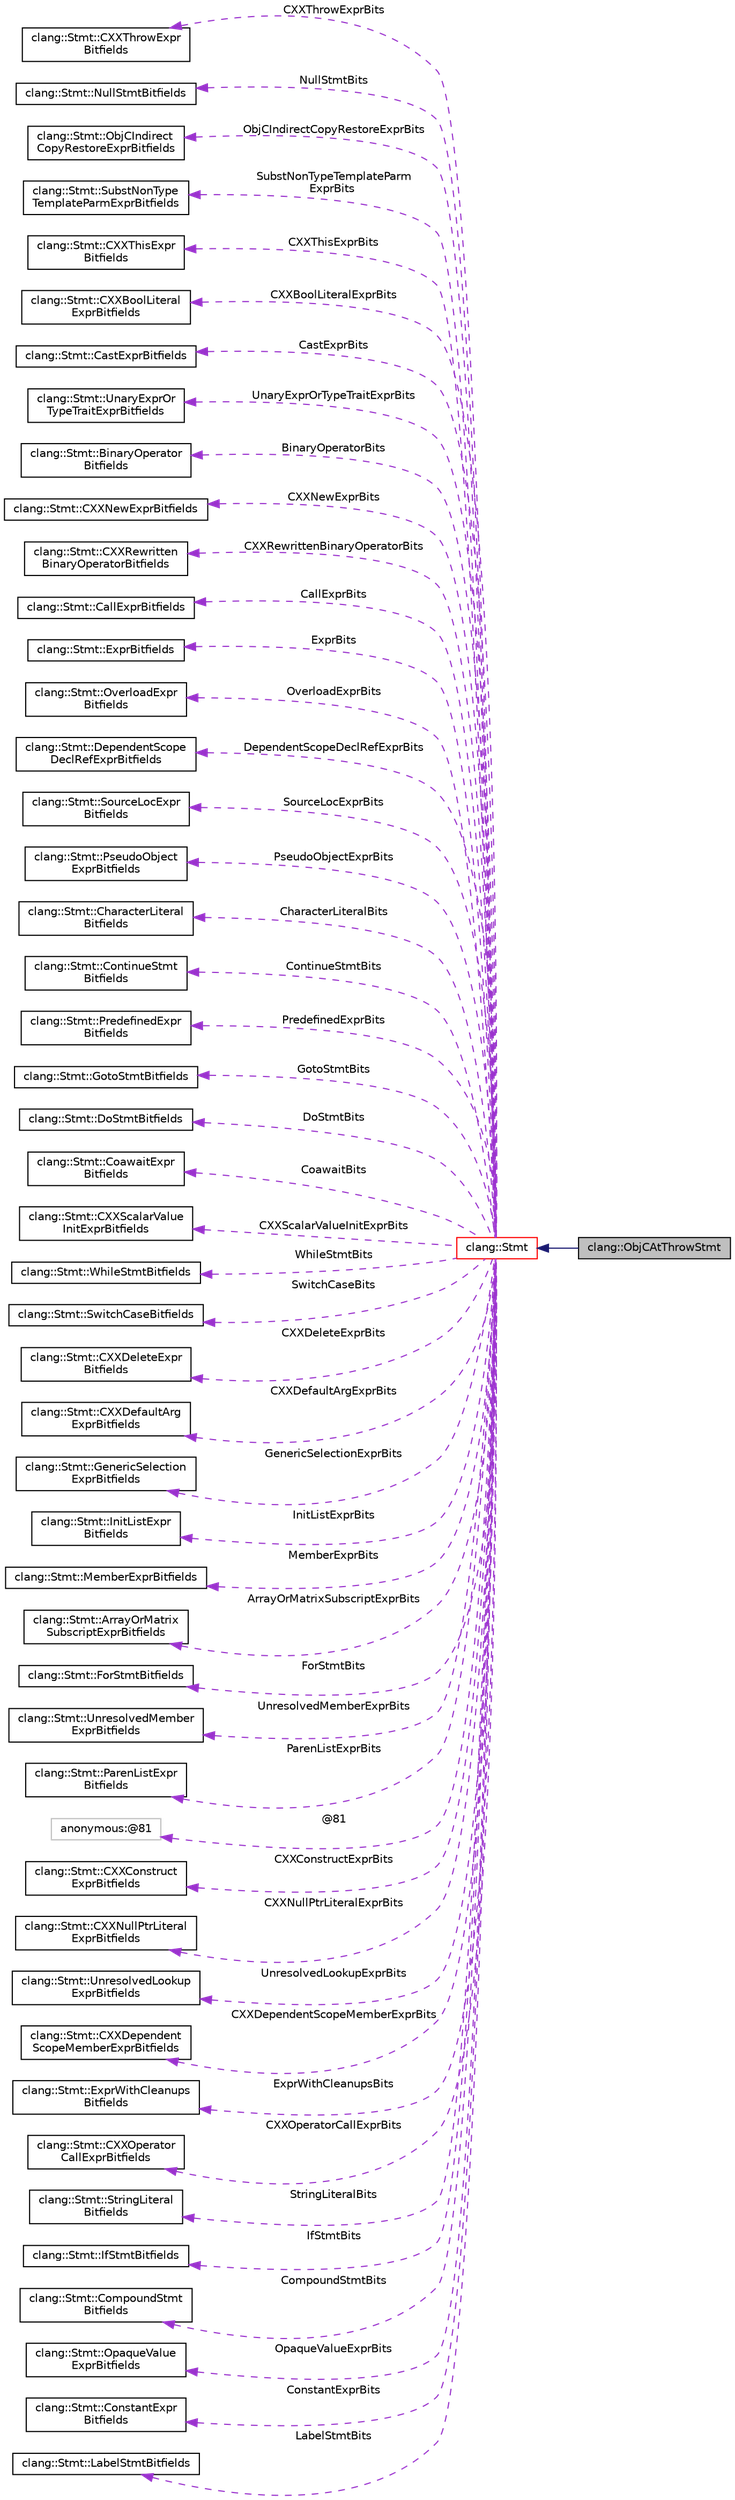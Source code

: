 digraph "clang::ObjCAtThrowStmt"
{
 // LATEX_PDF_SIZE
  bgcolor="transparent";
  edge [fontname="Helvetica",fontsize="10",labelfontname="Helvetica",labelfontsize="10"];
  node [fontname="Helvetica",fontsize="10",shape=record];
  rankdir="LR";
  Node1 [label="clang::ObjCAtThrowStmt",height=0.2,width=0.4,color="black", fillcolor="grey75", style="filled", fontcolor="black",tooltip="Represents Objective-C's @throw statement."];
  Node2 -> Node1 [dir="back",color="midnightblue",fontsize="10",style="solid",fontname="Helvetica"];
  Node2 [label="clang::Stmt",height=0.2,width=0.4,color="red",URL="$classclang_1_1Stmt.html",tooltip="Stmt - This represents one statement."];
  Node3 -> Node2 [dir="back",color="darkorchid3",fontsize="10",style="dashed",label=" CXXThrowExprBits" ,fontname="Helvetica"];
  Node3 [label="clang::Stmt::CXXThrowExpr\lBitfields",height=0.2,width=0.4,color="black",URL="$classclang_1_1Stmt_1_1CXXThrowExprBitfields.html",tooltip=" "];
  Node4 -> Node2 [dir="back",color="darkorchid3",fontsize="10",style="dashed",label=" NullStmtBits" ,fontname="Helvetica"];
  Node4 [label="clang::Stmt::NullStmtBitfields",height=0.2,width=0.4,color="black",URL="$classclang_1_1Stmt_1_1NullStmtBitfields.html",tooltip=" "];
  Node5 -> Node2 [dir="back",color="darkorchid3",fontsize="10",style="dashed",label=" ObjCIndirectCopyRestoreExprBits" ,fontname="Helvetica"];
  Node5 [label="clang::Stmt::ObjCIndirect\lCopyRestoreExprBitfields",height=0.2,width=0.4,color="black",URL="$classclang_1_1Stmt_1_1ObjCIndirectCopyRestoreExprBitfields.html",tooltip=" "];
  Node6 -> Node2 [dir="back",color="darkorchid3",fontsize="10",style="dashed",label=" SubstNonTypeTemplateParm\lExprBits" ,fontname="Helvetica"];
  Node6 [label="clang::Stmt::SubstNonType\lTemplateParmExprBitfields",height=0.2,width=0.4,color="black",URL="$classclang_1_1Stmt_1_1SubstNonTypeTemplateParmExprBitfields.html",tooltip=" "];
  Node7 -> Node2 [dir="back",color="darkorchid3",fontsize="10",style="dashed",label=" CXXThisExprBits" ,fontname="Helvetica"];
  Node7 [label="clang::Stmt::CXXThisExpr\lBitfields",height=0.2,width=0.4,color="black",URL="$classclang_1_1Stmt_1_1CXXThisExprBitfields.html",tooltip=" "];
  Node8 -> Node2 [dir="back",color="darkorchid3",fontsize="10",style="dashed",label=" CXXBoolLiteralExprBits" ,fontname="Helvetica"];
  Node8 [label="clang::Stmt::CXXBoolLiteral\lExprBitfields",height=0.2,width=0.4,color="black",URL="$classclang_1_1Stmt_1_1CXXBoolLiteralExprBitfields.html",tooltip=" "];
  Node9 -> Node2 [dir="back",color="darkorchid3",fontsize="10",style="dashed",label=" CastExprBits" ,fontname="Helvetica"];
  Node9 [label="clang::Stmt::CastExprBitfields",height=0.2,width=0.4,color="black",URL="$classclang_1_1Stmt_1_1CastExprBitfields.html",tooltip=" "];
  Node10 -> Node2 [dir="back",color="darkorchid3",fontsize="10",style="dashed",label=" UnaryExprOrTypeTraitExprBits" ,fontname="Helvetica"];
  Node10 [label="clang::Stmt::UnaryExprOr\lTypeTraitExprBitfields",height=0.2,width=0.4,color="black",URL="$classclang_1_1Stmt_1_1UnaryExprOrTypeTraitExprBitfields.html",tooltip=" "];
  Node11 -> Node2 [dir="back",color="darkorchid3",fontsize="10",style="dashed",label=" BinaryOperatorBits" ,fontname="Helvetica"];
  Node11 [label="clang::Stmt::BinaryOperator\lBitfields",height=0.2,width=0.4,color="black",URL="$classclang_1_1Stmt_1_1BinaryOperatorBitfields.html",tooltip=" "];
  Node12 -> Node2 [dir="back",color="darkorchid3",fontsize="10",style="dashed",label=" CXXNewExprBits" ,fontname="Helvetica"];
  Node12 [label="clang::Stmt::CXXNewExprBitfields",height=0.2,width=0.4,color="black",URL="$classclang_1_1Stmt_1_1CXXNewExprBitfields.html",tooltip=" "];
  Node13 -> Node2 [dir="back",color="darkorchid3",fontsize="10",style="dashed",label=" CXXRewrittenBinaryOperatorBits" ,fontname="Helvetica"];
  Node13 [label="clang::Stmt::CXXRewritten\lBinaryOperatorBitfields",height=0.2,width=0.4,color="black",URL="$classclang_1_1Stmt_1_1CXXRewrittenBinaryOperatorBitfields.html",tooltip=" "];
  Node14 -> Node2 [dir="back",color="darkorchid3",fontsize="10",style="dashed",label=" CallExprBits" ,fontname="Helvetica"];
  Node14 [label="clang::Stmt::CallExprBitfields",height=0.2,width=0.4,color="black",URL="$classclang_1_1Stmt_1_1CallExprBitfields.html",tooltip=" "];
  Node15 -> Node2 [dir="back",color="darkorchid3",fontsize="10",style="dashed",label=" ExprBits" ,fontname="Helvetica"];
  Node15 [label="clang::Stmt::ExprBitfields",height=0.2,width=0.4,color="black",URL="$classclang_1_1Stmt_1_1ExprBitfields.html",tooltip=" "];
  Node16 -> Node2 [dir="back",color="darkorchid3",fontsize="10",style="dashed",label=" OverloadExprBits" ,fontname="Helvetica"];
  Node16 [label="clang::Stmt::OverloadExpr\lBitfields",height=0.2,width=0.4,color="black",URL="$classclang_1_1Stmt_1_1OverloadExprBitfields.html",tooltip=" "];
  Node17 -> Node2 [dir="back",color="darkorchid3",fontsize="10",style="dashed",label=" DependentScopeDeclRefExprBits" ,fontname="Helvetica"];
  Node17 [label="clang::Stmt::DependentScope\lDeclRefExprBitfields",height=0.2,width=0.4,color="black",URL="$classclang_1_1Stmt_1_1DependentScopeDeclRefExprBitfields.html",tooltip=" "];
  Node18 -> Node2 [dir="back",color="darkorchid3",fontsize="10",style="dashed",label=" SourceLocExprBits" ,fontname="Helvetica"];
  Node18 [label="clang::Stmt::SourceLocExpr\lBitfields",height=0.2,width=0.4,color="black",URL="$classclang_1_1Stmt_1_1SourceLocExprBitfields.html",tooltip=" "];
  Node19 -> Node2 [dir="back",color="darkorchid3",fontsize="10",style="dashed",label=" PseudoObjectExprBits" ,fontname="Helvetica"];
  Node19 [label="clang::Stmt::PseudoObject\lExprBitfields",height=0.2,width=0.4,color="black",URL="$classclang_1_1Stmt_1_1PseudoObjectExprBitfields.html",tooltip=" "];
  Node20 -> Node2 [dir="back",color="darkorchid3",fontsize="10",style="dashed",label=" CharacterLiteralBits" ,fontname="Helvetica"];
  Node20 [label="clang::Stmt::CharacterLiteral\lBitfields",height=0.2,width=0.4,color="black",URL="$classclang_1_1Stmt_1_1CharacterLiteralBitfields.html",tooltip=" "];
  Node21 -> Node2 [dir="back",color="darkorchid3",fontsize="10",style="dashed",label=" ContinueStmtBits" ,fontname="Helvetica"];
  Node21 [label="clang::Stmt::ContinueStmt\lBitfields",height=0.2,width=0.4,color="black",URL="$classclang_1_1Stmt_1_1ContinueStmtBitfields.html",tooltip=" "];
  Node22 -> Node2 [dir="back",color="darkorchid3",fontsize="10",style="dashed",label=" PredefinedExprBits" ,fontname="Helvetica"];
  Node22 [label="clang::Stmt::PredefinedExpr\lBitfields",height=0.2,width=0.4,color="black",URL="$classclang_1_1Stmt_1_1PredefinedExprBitfields.html",tooltip=" "];
  Node23 -> Node2 [dir="back",color="darkorchid3",fontsize="10",style="dashed",label=" GotoStmtBits" ,fontname="Helvetica"];
  Node23 [label="clang::Stmt::GotoStmtBitfields",height=0.2,width=0.4,color="black",URL="$classclang_1_1Stmt_1_1GotoStmtBitfields.html",tooltip=" "];
  Node24 -> Node2 [dir="back",color="darkorchid3",fontsize="10",style="dashed",label=" DoStmtBits" ,fontname="Helvetica"];
  Node24 [label="clang::Stmt::DoStmtBitfields",height=0.2,width=0.4,color="black",URL="$classclang_1_1Stmt_1_1DoStmtBitfields.html",tooltip=" "];
  Node25 -> Node2 [dir="back",color="darkorchid3",fontsize="10",style="dashed",label=" CoawaitBits" ,fontname="Helvetica"];
  Node25 [label="clang::Stmt::CoawaitExpr\lBitfields",height=0.2,width=0.4,color="black",URL="$classclang_1_1Stmt_1_1CoawaitExprBitfields.html",tooltip=" "];
  Node26 -> Node2 [dir="back",color="darkorchid3",fontsize="10",style="dashed",label=" CXXScalarValueInitExprBits" ,fontname="Helvetica"];
  Node26 [label="clang::Stmt::CXXScalarValue\lInitExprBitfields",height=0.2,width=0.4,color="black",URL="$classclang_1_1Stmt_1_1CXXScalarValueInitExprBitfields.html",tooltip=" "];
  Node27 -> Node2 [dir="back",color="darkorchid3",fontsize="10",style="dashed",label=" WhileStmtBits" ,fontname="Helvetica"];
  Node27 [label="clang::Stmt::WhileStmtBitfields",height=0.2,width=0.4,color="black",URL="$classclang_1_1Stmt_1_1WhileStmtBitfields.html",tooltip=" "];
  Node28 -> Node2 [dir="back",color="darkorchid3",fontsize="10",style="dashed",label=" SwitchCaseBits" ,fontname="Helvetica"];
  Node28 [label="clang::Stmt::SwitchCaseBitfields",height=0.2,width=0.4,color="black",URL="$classclang_1_1Stmt_1_1SwitchCaseBitfields.html",tooltip=" "];
  Node29 -> Node2 [dir="back",color="darkorchid3",fontsize="10",style="dashed",label=" CXXDeleteExprBits" ,fontname="Helvetica"];
  Node29 [label="clang::Stmt::CXXDeleteExpr\lBitfields",height=0.2,width=0.4,color="black",URL="$classclang_1_1Stmt_1_1CXXDeleteExprBitfields.html",tooltip=" "];
  Node30 -> Node2 [dir="back",color="darkorchid3",fontsize="10",style="dashed",label=" CXXDefaultArgExprBits" ,fontname="Helvetica"];
  Node30 [label="clang::Stmt::CXXDefaultArg\lExprBitfields",height=0.2,width=0.4,color="black",URL="$classclang_1_1Stmt_1_1CXXDefaultArgExprBitfields.html",tooltip=" "];
  Node31 -> Node2 [dir="back",color="darkorchid3",fontsize="10",style="dashed",label=" GenericSelectionExprBits" ,fontname="Helvetica"];
  Node31 [label="clang::Stmt::GenericSelection\lExprBitfields",height=0.2,width=0.4,color="black",URL="$classclang_1_1Stmt_1_1GenericSelectionExprBitfields.html",tooltip=" "];
  Node32 -> Node2 [dir="back",color="darkorchid3",fontsize="10",style="dashed",label=" InitListExprBits" ,fontname="Helvetica"];
  Node32 [label="clang::Stmt::InitListExpr\lBitfields",height=0.2,width=0.4,color="black",URL="$classclang_1_1Stmt_1_1InitListExprBitfields.html",tooltip=" "];
  Node33 -> Node2 [dir="back",color="darkorchid3",fontsize="10",style="dashed",label=" MemberExprBits" ,fontname="Helvetica"];
  Node33 [label="clang::Stmt::MemberExprBitfields",height=0.2,width=0.4,color="black",URL="$classclang_1_1Stmt_1_1MemberExprBitfields.html",tooltip=" "];
  Node34 -> Node2 [dir="back",color="darkorchid3",fontsize="10",style="dashed",label=" ArrayOrMatrixSubscriptExprBits" ,fontname="Helvetica"];
  Node34 [label="clang::Stmt::ArrayOrMatrix\lSubscriptExprBitfields",height=0.2,width=0.4,color="black",URL="$classclang_1_1Stmt_1_1ArrayOrMatrixSubscriptExprBitfields.html",tooltip=" "];
  Node35 -> Node2 [dir="back",color="darkorchid3",fontsize="10",style="dashed",label=" ForStmtBits" ,fontname="Helvetica"];
  Node35 [label="clang::Stmt::ForStmtBitfields",height=0.2,width=0.4,color="black",URL="$classclang_1_1Stmt_1_1ForStmtBitfields.html",tooltip=" "];
  Node36 -> Node2 [dir="back",color="darkorchid3",fontsize="10",style="dashed",label=" UnresolvedMemberExprBits" ,fontname="Helvetica"];
  Node36 [label="clang::Stmt::UnresolvedMember\lExprBitfields",height=0.2,width=0.4,color="black",URL="$classclang_1_1Stmt_1_1UnresolvedMemberExprBitfields.html",tooltip=" "];
  Node37 -> Node2 [dir="back",color="darkorchid3",fontsize="10",style="dashed",label=" ParenListExprBits" ,fontname="Helvetica"];
  Node37 [label="clang::Stmt::ParenListExpr\lBitfields",height=0.2,width=0.4,color="black",URL="$classclang_1_1Stmt_1_1ParenListExprBitfields.html",tooltip=" "];
  Node38 -> Node2 [dir="back",color="darkorchid3",fontsize="10",style="dashed",label=" @81" ,fontname="Helvetica"];
  Node38 [label="anonymous:@81",height=0.2,width=0.4,color="grey75",tooltip=" "];
  Node39 -> Node2 [dir="back",color="darkorchid3",fontsize="10",style="dashed",label=" CXXConstructExprBits" ,fontname="Helvetica"];
  Node39 [label="clang::Stmt::CXXConstruct\lExprBitfields",height=0.2,width=0.4,color="black",URL="$classclang_1_1Stmt_1_1CXXConstructExprBitfields.html",tooltip=" "];
  Node40 -> Node2 [dir="back",color="darkorchid3",fontsize="10",style="dashed",label=" CXXNullPtrLiteralExprBits" ,fontname="Helvetica"];
  Node40 [label="clang::Stmt::CXXNullPtrLiteral\lExprBitfields",height=0.2,width=0.4,color="black",URL="$classclang_1_1Stmt_1_1CXXNullPtrLiteralExprBitfields.html",tooltip=" "];
  Node41 -> Node2 [dir="back",color="darkorchid3",fontsize="10",style="dashed",label=" UnresolvedLookupExprBits" ,fontname="Helvetica"];
  Node41 [label="clang::Stmt::UnresolvedLookup\lExprBitfields",height=0.2,width=0.4,color="black",URL="$classclang_1_1Stmt_1_1UnresolvedLookupExprBitfields.html",tooltip=" "];
  Node42 -> Node2 [dir="back",color="darkorchid3",fontsize="10",style="dashed",label=" CXXDependentScopeMemberExprBits" ,fontname="Helvetica"];
  Node42 [label="clang::Stmt::CXXDependent\lScopeMemberExprBitfields",height=0.2,width=0.4,color="black",URL="$classclang_1_1Stmt_1_1CXXDependentScopeMemberExprBitfields.html",tooltip=" "];
  Node43 -> Node2 [dir="back",color="darkorchid3",fontsize="10",style="dashed",label=" ExprWithCleanupsBits" ,fontname="Helvetica"];
  Node43 [label="clang::Stmt::ExprWithCleanups\lBitfields",height=0.2,width=0.4,color="black",URL="$classclang_1_1Stmt_1_1ExprWithCleanupsBitfields.html",tooltip=" "];
  Node44 -> Node2 [dir="back",color="darkorchid3",fontsize="10",style="dashed",label=" CXXOperatorCallExprBits" ,fontname="Helvetica"];
  Node44 [label="clang::Stmt::CXXOperator\lCallExprBitfields",height=0.2,width=0.4,color="black",URL="$classclang_1_1Stmt_1_1CXXOperatorCallExprBitfields.html",tooltip=" "];
  Node45 -> Node2 [dir="back",color="darkorchid3",fontsize="10",style="dashed",label=" StringLiteralBits" ,fontname="Helvetica"];
  Node45 [label="clang::Stmt::StringLiteral\lBitfields",height=0.2,width=0.4,color="black",URL="$classclang_1_1Stmt_1_1StringLiteralBitfields.html",tooltip=" "];
  Node46 -> Node2 [dir="back",color="darkorchid3",fontsize="10",style="dashed",label=" IfStmtBits" ,fontname="Helvetica"];
  Node46 [label="clang::Stmt::IfStmtBitfields",height=0.2,width=0.4,color="black",URL="$classclang_1_1Stmt_1_1IfStmtBitfields.html",tooltip=" "];
  Node47 -> Node2 [dir="back",color="darkorchid3",fontsize="10",style="dashed",label=" CompoundStmtBits" ,fontname="Helvetica"];
  Node47 [label="clang::Stmt::CompoundStmt\lBitfields",height=0.2,width=0.4,color="black",URL="$classclang_1_1Stmt_1_1CompoundStmtBitfields.html",tooltip=" "];
  Node48 -> Node2 [dir="back",color="darkorchid3",fontsize="10",style="dashed",label=" OpaqueValueExprBits" ,fontname="Helvetica"];
  Node48 [label="clang::Stmt::OpaqueValue\lExprBitfields",height=0.2,width=0.4,color="black",URL="$classclang_1_1Stmt_1_1OpaqueValueExprBitfields.html",tooltip=" "];
  Node49 -> Node2 [dir="back",color="darkorchid3",fontsize="10",style="dashed",label=" ConstantExprBits" ,fontname="Helvetica"];
  Node49 [label="clang::Stmt::ConstantExpr\lBitfields",height=0.2,width=0.4,color="black",URL="$classclang_1_1Stmt_1_1ConstantExprBitfields.html",tooltip=" "];
  Node50 -> Node2 [dir="back",color="darkorchid3",fontsize="10",style="dashed",label=" LabelStmtBits" ,fontname="Helvetica"];
  Node50 [label="clang::Stmt::LabelStmtBitfields",height=0.2,width=0.4,color="black",URL="$classclang_1_1Stmt_1_1LabelStmtBitfields.html",tooltip=" "];
}
